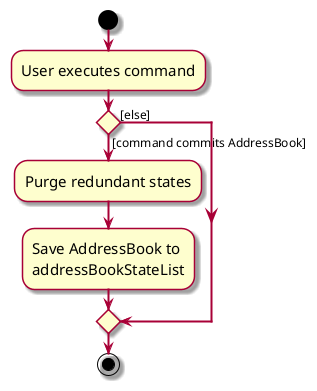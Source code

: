 @startuml
skin rose
skinparam ActivityFontSize 15
skinparam ArrowFontSize 12
skinparam ArrowThickness 2
start
:User executes command;

'Since the beta syntax does not support placing the condition outside the
'diamond we place it as the true branch instead.

if () then ([command commits AddressBook])
    :Purge redundant states;
    :Save AddressBook to
    addressBookStateList;
else ([else])
endif
stop
@enduml
